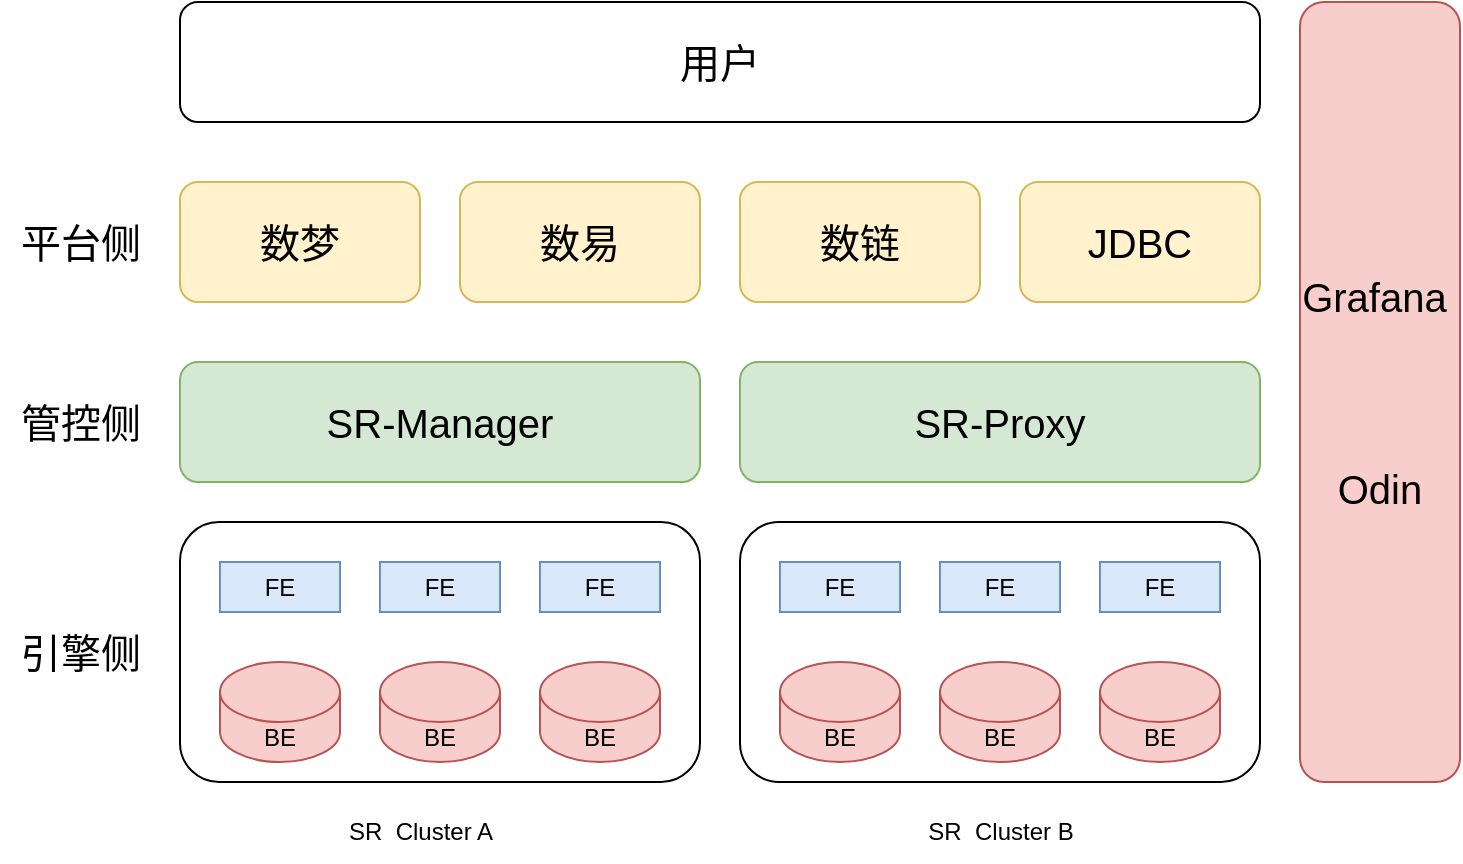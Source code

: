 <mxfile version="24.5.5" type="github">
  <diagram name="Page-1" id="D_IX4kyP0td2Q5xGJLHQ">
    <mxGraphModel dx="954" dy="606" grid="1" gridSize="10" guides="1" tooltips="1" connect="1" arrows="1" fold="1" page="1" pageScale="1" pageWidth="850" pageHeight="1100" math="0" shadow="0">
      <root>
        <mxCell id="0" />
        <mxCell id="1" parent="0" />
        <mxCell id="GKdCBrLc1cDLdygv-HJY-2" value="&lt;font style=&quot;font-size: 20px;&quot;&gt;用户&lt;/font&gt;" style="rounded=1;whiteSpace=wrap;html=1;" vertex="1" parent="1">
          <mxGeometry x="190" y="160" width="540" height="60" as="geometry" />
        </mxCell>
        <mxCell id="GKdCBrLc1cDLdygv-HJY-3" value="&lt;font style=&quot;font-size: 20px;&quot;&gt;数梦&lt;/font&gt;" style="rounded=1;whiteSpace=wrap;html=1;fillColor=#fff2cc;strokeColor=#d6b656;" vertex="1" parent="1">
          <mxGeometry x="190" y="250" width="120" height="60" as="geometry" />
        </mxCell>
        <mxCell id="GKdCBrLc1cDLdygv-HJY-4" value="&lt;font style=&quot;font-size: 20px;&quot;&gt;数易&lt;/font&gt;" style="rounded=1;whiteSpace=wrap;html=1;fillColor=#fff2cc;strokeColor=#d6b656;" vertex="1" parent="1">
          <mxGeometry x="330" y="250" width="120" height="60" as="geometry" />
        </mxCell>
        <mxCell id="GKdCBrLc1cDLdygv-HJY-5" value="&lt;font style=&quot;font-size: 20px;&quot;&gt;数链&lt;/font&gt;" style="rounded=1;whiteSpace=wrap;html=1;fillColor=#fff2cc;strokeColor=#d6b656;" vertex="1" parent="1">
          <mxGeometry x="470" y="250" width="120" height="60" as="geometry" />
        </mxCell>
        <mxCell id="GKdCBrLc1cDLdygv-HJY-6" value="&lt;font style=&quot;font-size: 20px;&quot;&gt;JDBC&lt;/font&gt;" style="rounded=1;whiteSpace=wrap;html=1;fillColor=#fff2cc;strokeColor=#d6b656;" vertex="1" parent="1">
          <mxGeometry x="610" y="250" width="120" height="60" as="geometry" />
        </mxCell>
        <mxCell id="GKdCBrLc1cDLdygv-HJY-8" value="&lt;font style=&quot;font-size: 20px;&quot;&gt;SR-Manager&lt;/font&gt;" style="rounded=1;whiteSpace=wrap;html=1;fillColor=#d5e8d4;strokeColor=#82b366;" vertex="1" parent="1">
          <mxGeometry x="190" y="340" width="260" height="60" as="geometry" />
        </mxCell>
        <mxCell id="GKdCBrLc1cDLdygv-HJY-9" value="&lt;font style=&quot;font-size: 20px;&quot;&gt;SR-Proxy&lt;/font&gt;" style="rounded=1;whiteSpace=wrap;html=1;fillColor=#d5e8d4;strokeColor=#82b366;" vertex="1" parent="1">
          <mxGeometry x="470" y="340" width="260" height="60" as="geometry" />
        </mxCell>
        <mxCell id="GKdCBrLc1cDLdygv-HJY-11" value="" style="rounded=1;whiteSpace=wrap;html=1;" vertex="1" parent="1">
          <mxGeometry x="190" y="420" width="260" height="130" as="geometry" />
        </mxCell>
        <mxCell id="GKdCBrLc1cDLdygv-HJY-12" value="" style="rounded=1;whiteSpace=wrap;html=1;" vertex="1" parent="1">
          <mxGeometry x="470" y="420" width="260" height="130" as="geometry" />
        </mxCell>
        <mxCell id="GKdCBrLc1cDLdygv-HJY-13" value="FE" style="rounded=0;whiteSpace=wrap;html=1;fillColor=#dae8fc;strokeColor=#6c8ebf;" vertex="1" parent="1">
          <mxGeometry x="210" y="440" width="60" height="25" as="geometry" />
        </mxCell>
        <mxCell id="GKdCBrLc1cDLdygv-HJY-14" value="SR&amp;nbsp; Cluster A" style="text;html=1;align=center;verticalAlign=middle;resizable=0;points=[];autosize=1;strokeColor=none;fillColor=none;" vertex="1" parent="1">
          <mxGeometry x="260" y="560" width="100" height="30" as="geometry" />
        </mxCell>
        <mxCell id="GKdCBrLc1cDLdygv-HJY-15" value="SR&amp;nbsp; Cluster B" style="text;html=1;align=center;verticalAlign=middle;resizable=0;points=[];autosize=1;strokeColor=none;fillColor=none;" vertex="1" parent="1">
          <mxGeometry x="550" y="560" width="100" height="30" as="geometry" />
        </mxCell>
        <mxCell id="GKdCBrLc1cDLdygv-HJY-16" value="FE" style="rounded=0;whiteSpace=wrap;html=1;fillColor=#dae8fc;strokeColor=#6c8ebf;" vertex="1" parent="1">
          <mxGeometry x="290" y="440" width="60" height="25" as="geometry" />
        </mxCell>
        <mxCell id="GKdCBrLc1cDLdygv-HJY-17" value="FE" style="rounded=0;whiteSpace=wrap;html=1;fillColor=#dae8fc;strokeColor=#6c8ebf;" vertex="1" parent="1">
          <mxGeometry x="370" y="440" width="60" height="25" as="geometry" />
        </mxCell>
        <mxCell id="GKdCBrLc1cDLdygv-HJY-21" value="BE" style="shape=cylinder3;whiteSpace=wrap;html=1;boundedLbl=1;backgroundOutline=1;size=15;fillColor=#f8cecc;strokeColor=#b85450;" vertex="1" parent="1">
          <mxGeometry x="210" y="490" width="60" height="50" as="geometry" />
        </mxCell>
        <mxCell id="GKdCBrLc1cDLdygv-HJY-22" value="BE" style="shape=cylinder3;whiteSpace=wrap;html=1;boundedLbl=1;backgroundOutline=1;size=15;fillColor=#f8cecc;strokeColor=#b85450;" vertex="1" parent="1">
          <mxGeometry x="290" y="490" width="60" height="50" as="geometry" />
        </mxCell>
        <mxCell id="GKdCBrLc1cDLdygv-HJY-23" value="BE" style="shape=cylinder3;whiteSpace=wrap;html=1;boundedLbl=1;backgroundOutline=1;size=15;fillColor=#f8cecc;strokeColor=#b85450;" vertex="1" parent="1">
          <mxGeometry x="370" y="490" width="60" height="50" as="geometry" />
        </mxCell>
        <mxCell id="GKdCBrLc1cDLdygv-HJY-24" value="FE" style="rounded=0;whiteSpace=wrap;html=1;fillColor=#dae8fc;strokeColor=#6c8ebf;" vertex="1" parent="1">
          <mxGeometry x="490" y="440" width="60" height="25" as="geometry" />
        </mxCell>
        <mxCell id="GKdCBrLc1cDLdygv-HJY-25" value="FE" style="rounded=0;whiteSpace=wrap;html=1;fillColor=#dae8fc;strokeColor=#6c8ebf;" vertex="1" parent="1">
          <mxGeometry x="570" y="440" width="60" height="25" as="geometry" />
        </mxCell>
        <mxCell id="GKdCBrLc1cDLdygv-HJY-26" value="FE" style="rounded=0;whiteSpace=wrap;html=1;fillColor=#dae8fc;strokeColor=#6c8ebf;" vertex="1" parent="1">
          <mxGeometry x="650" y="440" width="60" height="25" as="geometry" />
        </mxCell>
        <mxCell id="GKdCBrLc1cDLdygv-HJY-27" value="BE" style="shape=cylinder3;whiteSpace=wrap;html=1;boundedLbl=1;backgroundOutline=1;size=15;fillColor=#f8cecc;strokeColor=#b85450;" vertex="1" parent="1">
          <mxGeometry x="490" y="490" width="60" height="50" as="geometry" />
        </mxCell>
        <mxCell id="GKdCBrLc1cDLdygv-HJY-28" value="BE" style="shape=cylinder3;whiteSpace=wrap;html=1;boundedLbl=1;backgroundOutline=1;size=15;fillColor=#f8cecc;strokeColor=#b85450;" vertex="1" parent="1">
          <mxGeometry x="570" y="490" width="60" height="50" as="geometry" />
        </mxCell>
        <mxCell id="GKdCBrLc1cDLdygv-HJY-29" value="BE" style="shape=cylinder3;whiteSpace=wrap;html=1;boundedLbl=1;backgroundOutline=1;size=15;fillColor=#f8cecc;strokeColor=#b85450;" vertex="1" parent="1">
          <mxGeometry x="650" y="490" width="60" height="50" as="geometry" />
        </mxCell>
        <mxCell id="GKdCBrLc1cDLdygv-HJY-30" value="&lt;font style=&quot;font-size: 20px;&quot;&gt;平台侧&lt;/font&gt;" style="text;html=1;align=center;verticalAlign=middle;resizable=0;points=[];autosize=1;strokeColor=none;fillColor=none;" vertex="1" parent="1">
          <mxGeometry x="100" y="260" width="80" height="40" as="geometry" />
        </mxCell>
        <mxCell id="GKdCBrLc1cDLdygv-HJY-31" value="&lt;span style=&quot;font-size: 20px;&quot;&gt;管控侧&lt;/span&gt;" style="text;html=1;align=center;verticalAlign=middle;resizable=0;points=[];autosize=1;strokeColor=none;fillColor=none;" vertex="1" parent="1">
          <mxGeometry x="100" y="350" width="80" height="40" as="geometry" />
        </mxCell>
        <mxCell id="GKdCBrLc1cDLdygv-HJY-32" value="&lt;font style=&quot;font-size: 20px;&quot;&gt;引擎侧&lt;/font&gt;" style="text;html=1;align=center;verticalAlign=middle;resizable=0;points=[];autosize=1;strokeColor=none;fillColor=none;" vertex="1" parent="1">
          <mxGeometry x="100" y="465" width="80" height="40" as="geometry" />
        </mxCell>
        <mxCell id="GKdCBrLc1cDLdygv-HJY-34" value="&lt;font style=&quot;font-size: 20px;&quot;&gt;Grafana&amp;nbsp;&lt;/font&gt;&lt;div&gt;&lt;font style=&quot;font-size: 20px;&quot;&gt;&lt;br&gt;&lt;/font&gt;&lt;/div&gt;&lt;div&gt;&lt;font style=&quot;font-size: 20px;&quot;&gt;&lt;br&gt;&lt;/font&gt;&lt;/div&gt;&lt;div&gt;&lt;font style=&quot;font-size: 20px;&quot;&gt;&lt;br&gt;&lt;/font&gt;&lt;/div&gt;&lt;div&gt;&lt;font style=&quot;font-size: 20px;&quot;&gt;Odin&lt;/font&gt;&lt;/div&gt;" style="rounded=1;whiteSpace=wrap;html=1;fillColor=#f8cecc;strokeColor=#b85450;" vertex="1" parent="1">
          <mxGeometry x="750" y="160" width="80" height="390" as="geometry" />
        </mxCell>
      </root>
    </mxGraphModel>
  </diagram>
</mxfile>
